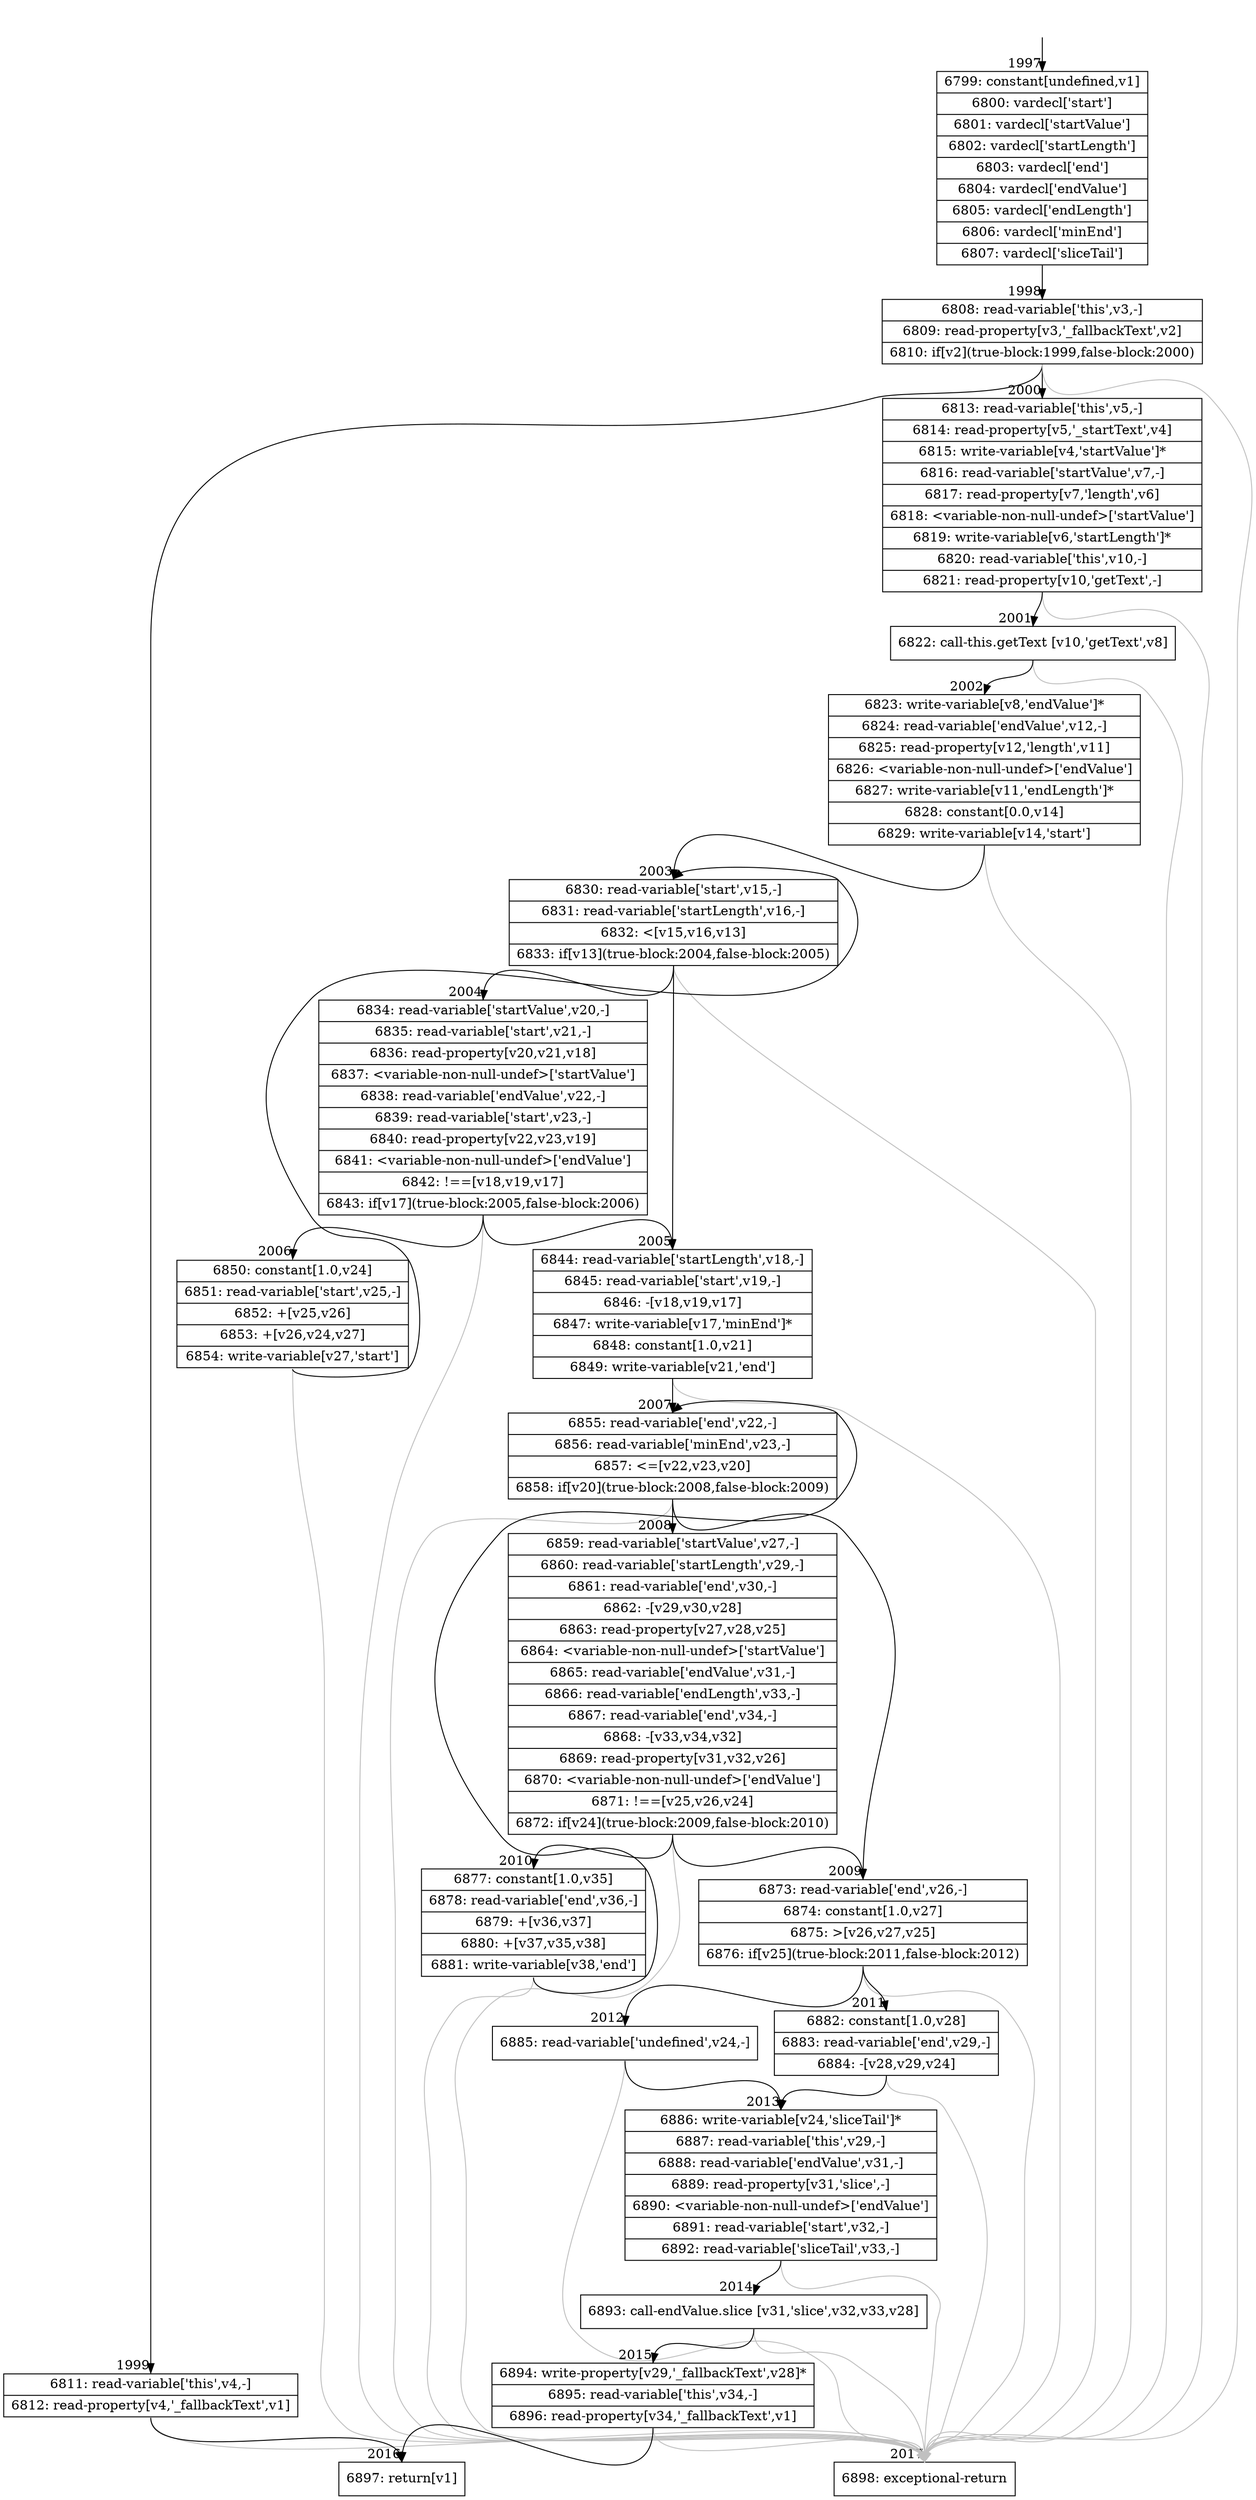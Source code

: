 digraph {
rankdir="TD"
BB_entry140[shape=none,label=""];
BB_entry140 -> BB1997 [tailport=s, headport=n, headlabel="    1997"]
BB1997 [shape=record label="{6799: constant[undefined,v1]|6800: vardecl['start']|6801: vardecl['startValue']|6802: vardecl['startLength']|6803: vardecl['end']|6804: vardecl['endValue']|6805: vardecl['endLength']|6806: vardecl['minEnd']|6807: vardecl['sliceTail']}" ] 
BB1997 -> BB1998 [tailport=s, headport=n, headlabel="      1998"]
BB1998 [shape=record label="{6808: read-variable['this',v3,-]|6809: read-property[v3,'_fallbackText',v2]|6810: if[v2](true-block:1999,false-block:2000)}" ] 
BB1998 -> BB1999 [tailport=s, headport=n, headlabel="      1999"]
BB1998 -> BB2000 [tailport=s, headport=n, headlabel="      2000"]
BB1998 -> BB2017 [tailport=s, headport=n, color=gray, headlabel="      2017"]
BB1999 [shape=record label="{6811: read-variable['this',v4,-]|6812: read-property[v4,'_fallbackText',v1]}" ] 
BB1999 -> BB2016 [tailport=s, headport=n, headlabel="      2016"]
BB1999 -> BB2017 [tailport=s, headport=n, color=gray]
BB2000 [shape=record label="{6813: read-variable['this',v5,-]|6814: read-property[v5,'_startText',v4]|6815: write-variable[v4,'startValue']*|6816: read-variable['startValue',v7,-]|6817: read-property[v7,'length',v6]|6818: \<variable-non-null-undef\>['startValue']|6819: write-variable[v6,'startLength']*|6820: read-variable['this',v10,-]|6821: read-property[v10,'getText',-]}" ] 
BB2000 -> BB2001 [tailport=s, headport=n, headlabel="      2001"]
BB2000 -> BB2017 [tailport=s, headport=n, color=gray]
BB2001 [shape=record label="{6822: call-this.getText [v10,'getText',v8]}" ] 
BB2001 -> BB2002 [tailport=s, headport=n, headlabel="      2002"]
BB2001 -> BB2017 [tailport=s, headport=n, color=gray]
BB2002 [shape=record label="{6823: write-variable[v8,'endValue']*|6824: read-variable['endValue',v12,-]|6825: read-property[v12,'length',v11]|6826: \<variable-non-null-undef\>['endValue']|6827: write-variable[v11,'endLength']*|6828: constant[0.0,v14]|6829: write-variable[v14,'start']}" ] 
BB2002 -> BB2003 [tailport=s, headport=n, headlabel="      2003"]
BB2002 -> BB2017 [tailport=s, headport=n, color=gray]
BB2003 [shape=record label="{6830: read-variable['start',v15,-]|6831: read-variable['startLength',v16,-]|6832: \<[v15,v16,v13]|6833: if[v13](true-block:2004,false-block:2005)}" ] 
BB2003 -> BB2004 [tailport=s, headport=n, headlabel="      2004"]
BB2003 -> BB2005 [tailport=s, headport=n, headlabel="      2005"]
BB2003 -> BB2017 [tailport=s, headport=n, color=gray]
BB2004 [shape=record label="{6834: read-variable['startValue',v20,-]|6835: read-variable['start',v21,-]|6836: read-property[v20,v21,v18]|6837: \<variable-non-null-undef\>['startValue']|6838: read-variable['endValue',v22,-]|6839: read-variable['start',v23,-]|6840: read-property[v22,v23,v19]|6841: \<variable-non-null-undef\>['endValue']|6842: !==[v18,v19,v17]|6843: if[v17](true-block:2005,false-block:2006)}" ] 
BB2004 -> BB2005 [tailport=s, headport=n]
BB2004 -> BB2006 [tailport=s, headport=n, headlabel="      2006"]
BB2004 -> BB2017 [tailport=s, headport=n, color=gray]
BB2005 [shape=record label="{6844: read-variable['startLength',v18,-]|6845: read-variable['start',v19,-]|6846: -[v18,v19,v17]|6847: write-variable[v17,'minEnd']*|6848: constant[1.0,v21]|6849: write-variable[v21,'end']}" ] 
BB2005 -> BB2007 [tailport=s, headport=n, headlabel="      2007"]
BB2005 -> BB2017 [tailport=s, headport=n, color=gray]
BB2006 [shape=record label="{6850: constant[1.0,v24]|6851: read-variable['start',v25,-]|6852: +[v25,v26]|6853: +[v26,v24,v27]|6854: write-variable[v27,'start']}" ] 
BB2006 -> BB2003 [tailport=s, headport=n]
BB2006 -> BB2017 [tailport=s, headport=n, color=gray]
BB2007 [shape=record label="{6855: read-variable['end',v22,-]|6856: read-variable['minEnd',v23,-]|6857: \<=[v22,v23,v20]|6858: if[v20](true-block:2008,false-block:2009)}" ] 
BB2007 -> BB2008 [tailport=s, headport=n, headlabel="      2008"]
BB2007 -> BB2009 [tailport=s, headport=n, headlabel="      2009"]
BB2007 -> BB2017 [tailport=s, headport=n, color=gray]
BB2008 [shape=record label="{6859: read-variable['startValue',v27,-]|6860: read-variable['startLength',v29,-]|6861: read-variable['end',v30,-]|6862: -[v29,v30,v28]|6863: read-property[v27,v28,v25]|6864: \<variable-non-null-undef\>['startValue']|6865: read-variable['endValue',v31,-]|6866: read-variable['endLength',v33,-]|6867: read-variable['end',v34,-]|6868: -[v33,v34,v32]|6869: read-property[v31,v32,v26]|6870: \<variable-non-null-undef\>['endValue']|6871: !==[v25,v26,v24]|6872: if[v24](true-block:2009,false-block:2010)}" ] 
BB2008 -> BB2009 [tailport=s, headport=n]
BB2008 -> BB2010 [tailport=s, headport=n, headlabel="      2010"]
BB2008 -> BB2017 [tailport=s, headport=n, color=gray]
BB2009 [shape=record label="{6873: read-variable['end',v26,-]|6874: constant[1.0,v27]|6875: \>[v26,v27,v25]|6876: if[v25](true-block:2011,false-block:2012)}" ] 
BB2009 -> BB2011 [tailport=s, headport=n, headlabel="      2011"]
BB2009 -> BB2012 [tailport=s, headport=n, headlabel="      2012"]
BB2009 -> BB2017 [tailport=s, headport=n, color=gray]
BB2010 [shape=record label="{6877: constant[1.0,v35]|6878: read-variable['end',v36,-]|6879: +[v36,v37]|6880: +[v37,v35,v38]|6881: write-variable[v38,'end']}" ] 
BB2010 -> BB2007 [tailport=s, headport=n]
BB2010 -> BB2017 [tailport=s, headport=n, color=gray]
BB2011 [shape=record label="{6882: constant[1.0,v28]|6883: read-variable['end',v29,-]|6884: -[v28,v29,v24]}" ] 
BB2011 -> BB2013 [tailport=s, headport=n, headlabel="      2013"]
BB2011 -> BB2017 [tailport=s, headport=n, color=gray]
BB2012 [shape=record label="{6885: read-variable['undefined',v24,-]}" ] 
BB2012 -> BB2013 [tailport=s, headport=n]
BB2012 -> BB2017 [tailport=s, headport=n, color=gray]
BB2013 [shape=record label="{6886: write-variable[v24,'sliceTail']*|6887: read-variable['this',v29,-]|6888: read-variable['endValue',v31,-]|6889: read-property[v31,'slice',-]|6890: \<variable-non-null-undef\>['endValue']|6891: read-variable['start',v32,-]|6892: read-variable['sliceTail',v33,-]}" ] 
BB2013 -> BB2014 [tailport=s, headport=n, headlabel="      2014"]
BB2013 -> BB2017 [tailport=s, headport=n, color=gray]
BB2014 [shape=record label="{6893: call-endValue.slice [v31,'slice',v32,v33,v28]}" ] 
BB2014 -> BB2015 [tailport=s, headport=n, headlabel="      2015"]
BB2014 -> BB2017 [tailport=s, headport=n, color=gray]
BB2015 [shape=record label="{6894: write-property[v29,'_fallbackText',v28]*|6895: read-variable['this',v34,-]|6896: read-property[v34,'_fallbackText',v1]}" ] 
BB2015 -> BB2016 [tailport=s, headport=n]
BB2015 -> BB2017 [tailport=s, headport=n, color=gray]
BB2016 [shape=record label="{6897: return[v1]}" ] 
BB2017 [shape=record label="{6898: exceptional-return}" ] 
//#$~ 3673
}
